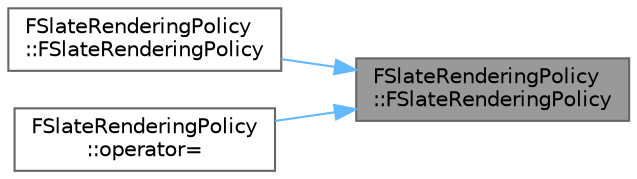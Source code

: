 digraph "FSlateRenderingPolicy::FSlateRenderingPolicy"
{
 // INTERACTIVE_SVG=YES
 // LATEX_PDF_SIZE
  bgcolor="transparent";
  edge [fontname=Helvetica,fontsize=10,labelfontname=Helvetica,labelfontsize=10];
  node [fontname=Helvetica,fontsize=10,shape=box,height=0.2,width=0.4];
  rankdir="RL";
  Node1 [id="Node000001",label="FSlateRenderingPolicy\l::FSlateRenderingPolicy",height=0.2,width=0.4,color="gray40", fillcolor="grey60", style="filled", fontcolor="black",tooltip="Creates and initializes a new instance."];
  Node1 -> Node2 [id="edge1_Node000001_Node000002",dir="back",color="steelblue1",style="solid",tooltip=" "];
  Node2 [id="Node000002",label="FSlateRenderingPolicy\l::FSlateRenderingPolicy",height=0.2,width=0.4,color="grey40", fillcolor="white", style="filled",URL="$d1/dd6/classFSlateRenderingPolicy.html#a9d3579ed4a93f9fd184172926ab05126",tooltip=" "];
  Node1 -> Node3 [id="edge2_Node000001_Node000003",dir="back",color="steelblue1",style="solid",tooltip=" "];
  Node3 [id="Node000003",label="FSlateRenderingPolicy\l::operator=",height=0.2,width=0.4,color="grey40", fillcolor="white", style="filled",URL="$d1/dd6/classFSlateRenderingPolicy.html#a8e4e113e2bac600cd853306c7c11e61b",tooltip=" "];
}
